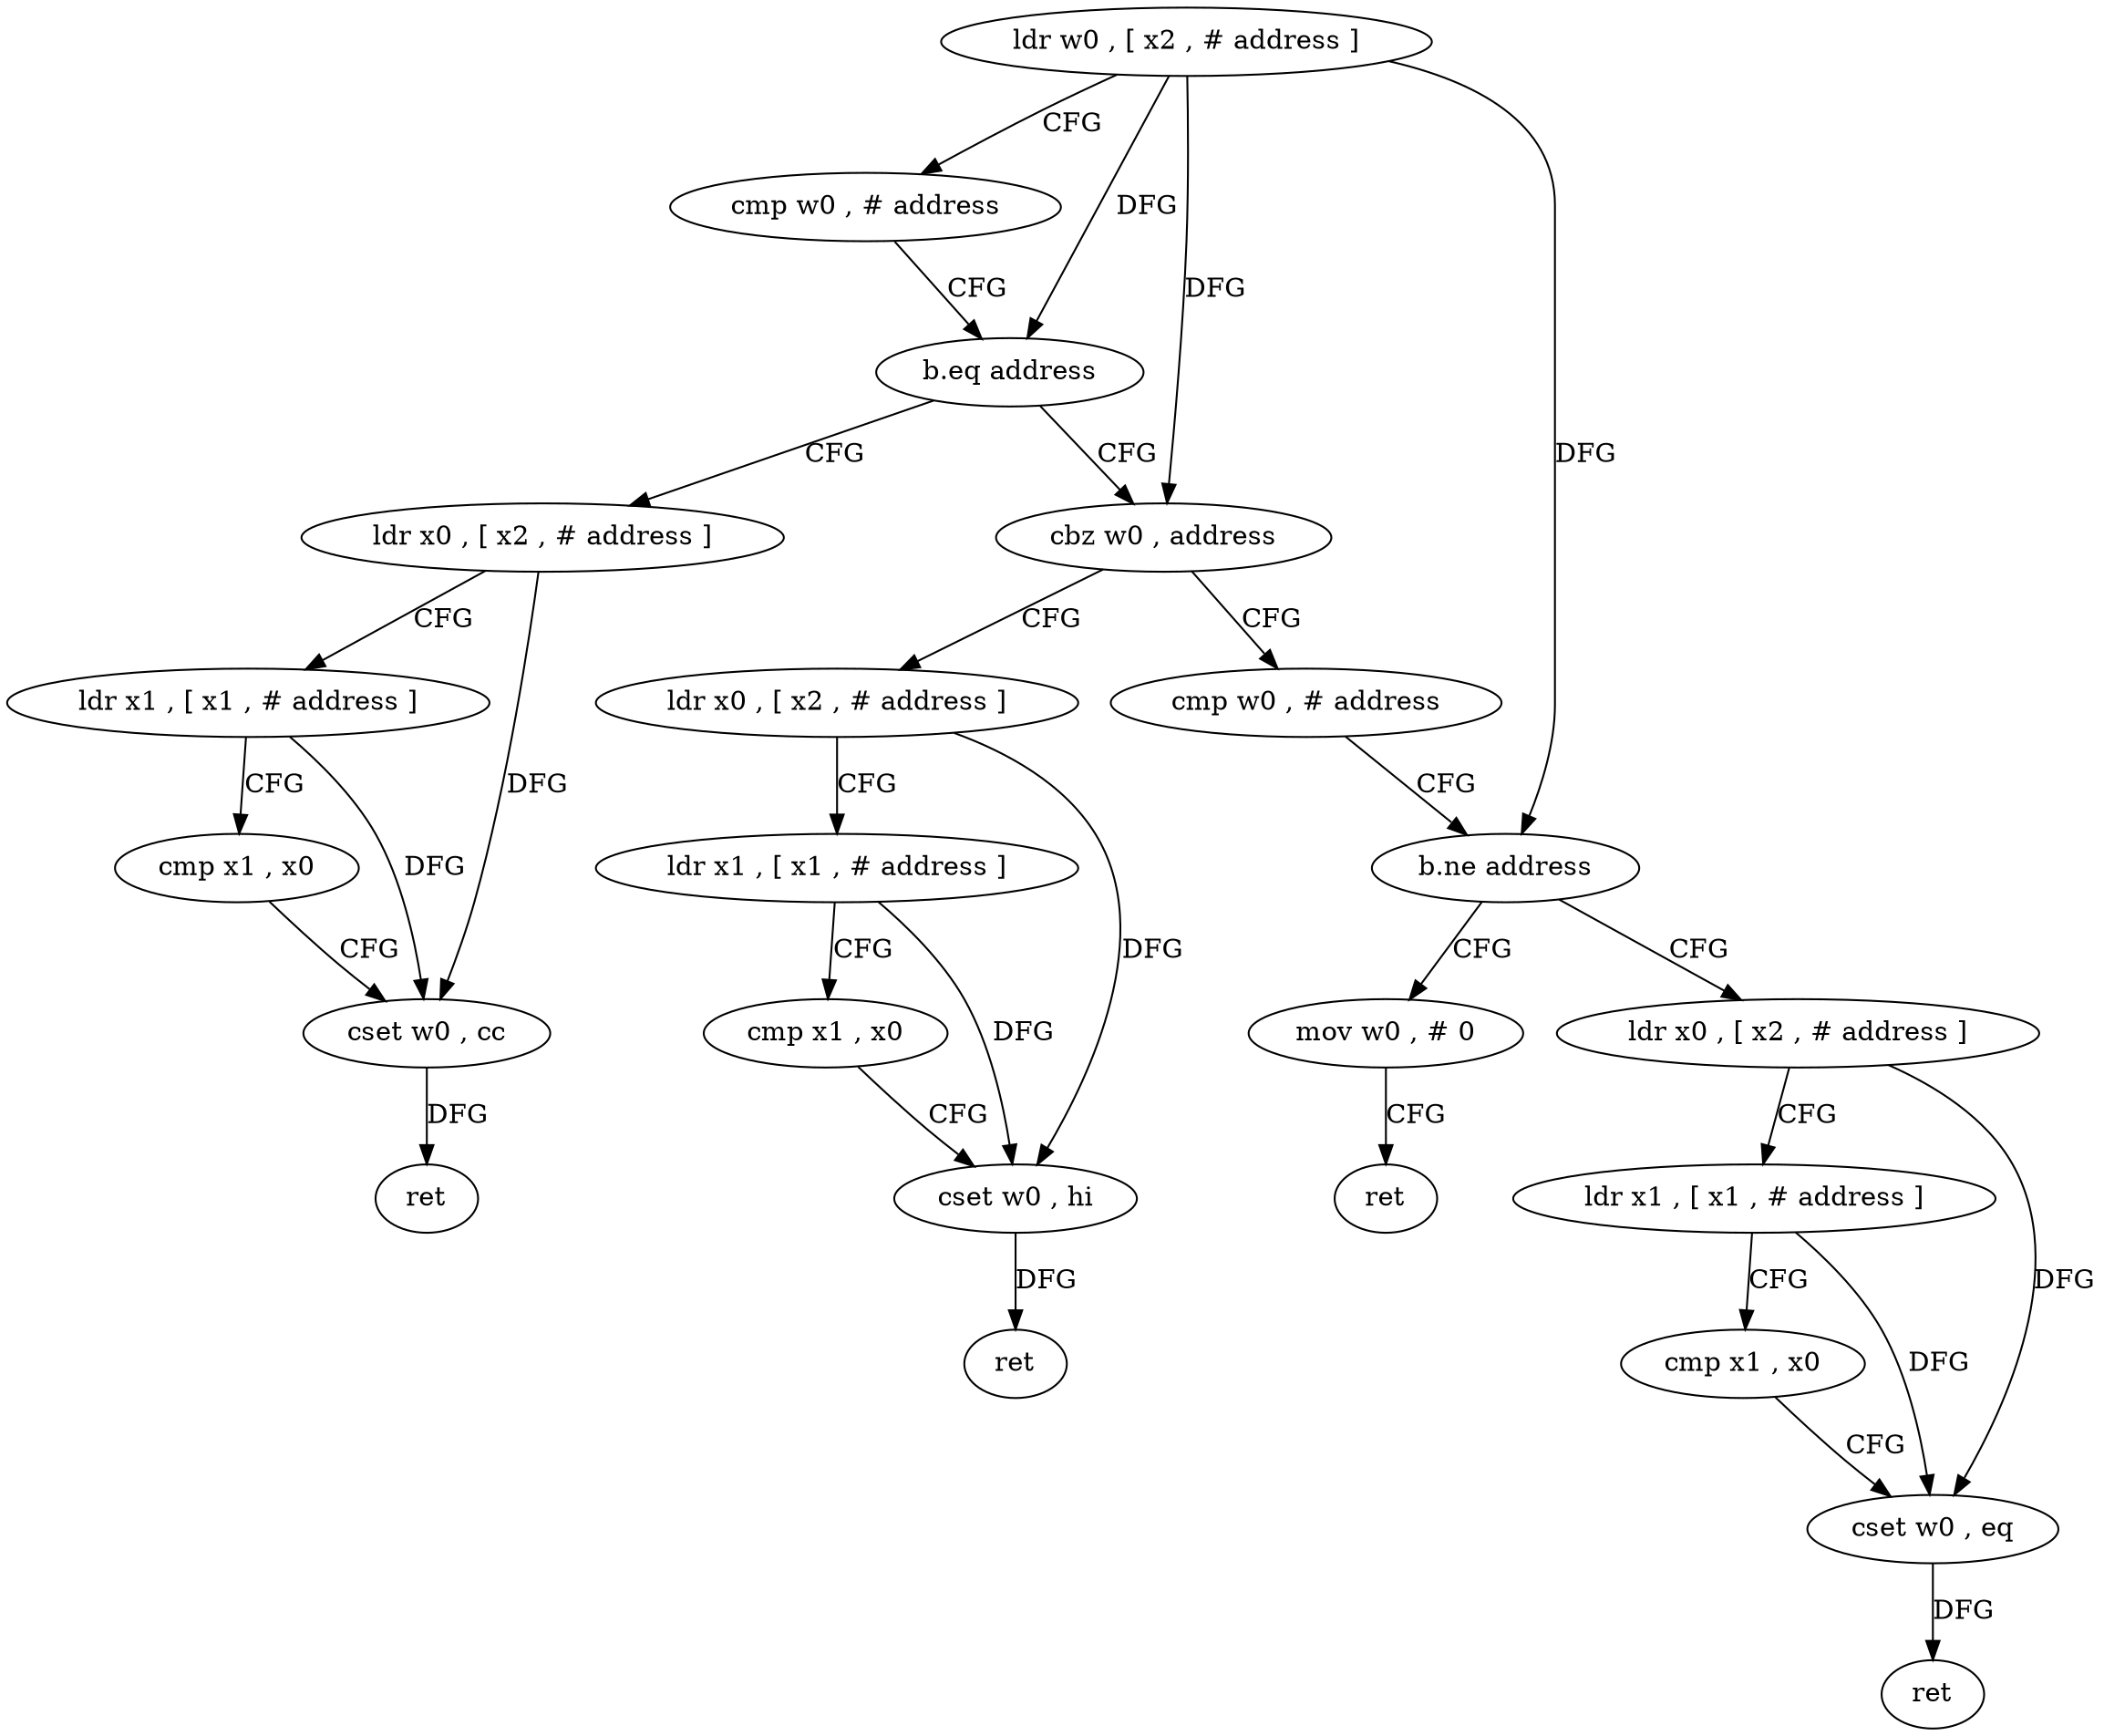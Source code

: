 digraph "func" {
"4215440" [label = "ldr w0 , [ x2 , # address ]" ]
"4215444" [label = "cmp w0 , # address" ]
"4215448" [label = "b.eq address" ]
"4215520" [label = "ldr x0 , [ x2 , # address ]" ]
"4215452" [label = "cbz w0 , address" ]
"4215524" [label = "ldr x1 , [ x1 , # address ]" ]
"4215528" [label = "cmp x1 , x0" ]
"4215532" [label = "cset w0 , cc" ]
"4215536" [label = "ret" ]
"4215496" [label = "ldr x0 , [ x2 , # address ]" ]
"4215456" [label = "cmp w0 , # address" ]
"4215500" [label = "ldr x1 , [ x1 , # address ]" ]
"4215504" [label = "cmp x1 , x0" ]
"4215508" [label = "cset w0 , hi" ]
"4215512" [label = "ret" ]
"4215460" [label = "b.ne address" ]
"4215488" [label = "mov w0 , # 0" ]
"4215464" [label = "ldr x0 , [ x2 , # address ]" ]
"4215492" [label = "ret" ]
"4215468" [label = "ldr x1 , [ x1 , # address ]" ]
"4215472" [label = "cmp x1 , x0" ]
"4215476" [label = "cset w0 , eq" ]
"4215480" [label = "ret" ]
"4215440" -> "4215444" [ label = "CFG" ]
"4215440" -> "4215448" [ label = "DFG" ]
"4215440" -> "4215452" [ label = "DFG" ]
"4215440" -> "4215460" [ label = "DFG" ]
"4215444" -> "4215448" [ label = "CFG" ]
"4215448" -> "4215520" [ label = "CFG" ]
"4215448" -> "4215452" [ label = "CFG" ]
"4215520" -> "4215524" [ label = "CFG" ]
"4215520" -> "4215532" [ label = "DFG" ]
"4215452" -> "4215496" [ label = "CFG" ]
"4215452" -> "4215456" [ label = "CFG" ]
"4215524" -> "4215528" [ label = "CFG" ]
"4215524" -> "4215532" [ label = "DFG" ]
"4215528" -> "4215532" [ label = "CFG" ]
"4215532" -> "4215536" [ label = "DFG" ]
"4215496" -> "4215500" [ label = "CFG" ]
"4215496" -> "4215508" [ label = "DFG" ]
"4215456" -> "4215460" [ label = "CFG" ]
"4215500" -> "4215504" [ label = "CFG" ]
"4215500" -> "4215508" [ label = "DFG" ]
"4215504" -> "4215508" [ label = "CFG" ]
"4215508" -> "4215512" [ label = "DFG" ]
"4215460" -> "4215488" [ label = "CFG" ]
"4215460" -> "4215464" [ label = "CFG" ]
"4215488" -> "4215492" [ label = "CFG" ]
"4215464" -> "4215468" [ label = "CFG" ]
"4215464" -> "4215476" [ label = "DFG" ]
"4215468" -> "4215472" [ label = "CFG" ]
"4215468" -> "4215476" [ label = "DFG" ]
"4215472" -> "4215476" [ label = "CFG" ]
"4215476" -> "4215480" [ label = "DFG" ]
}
